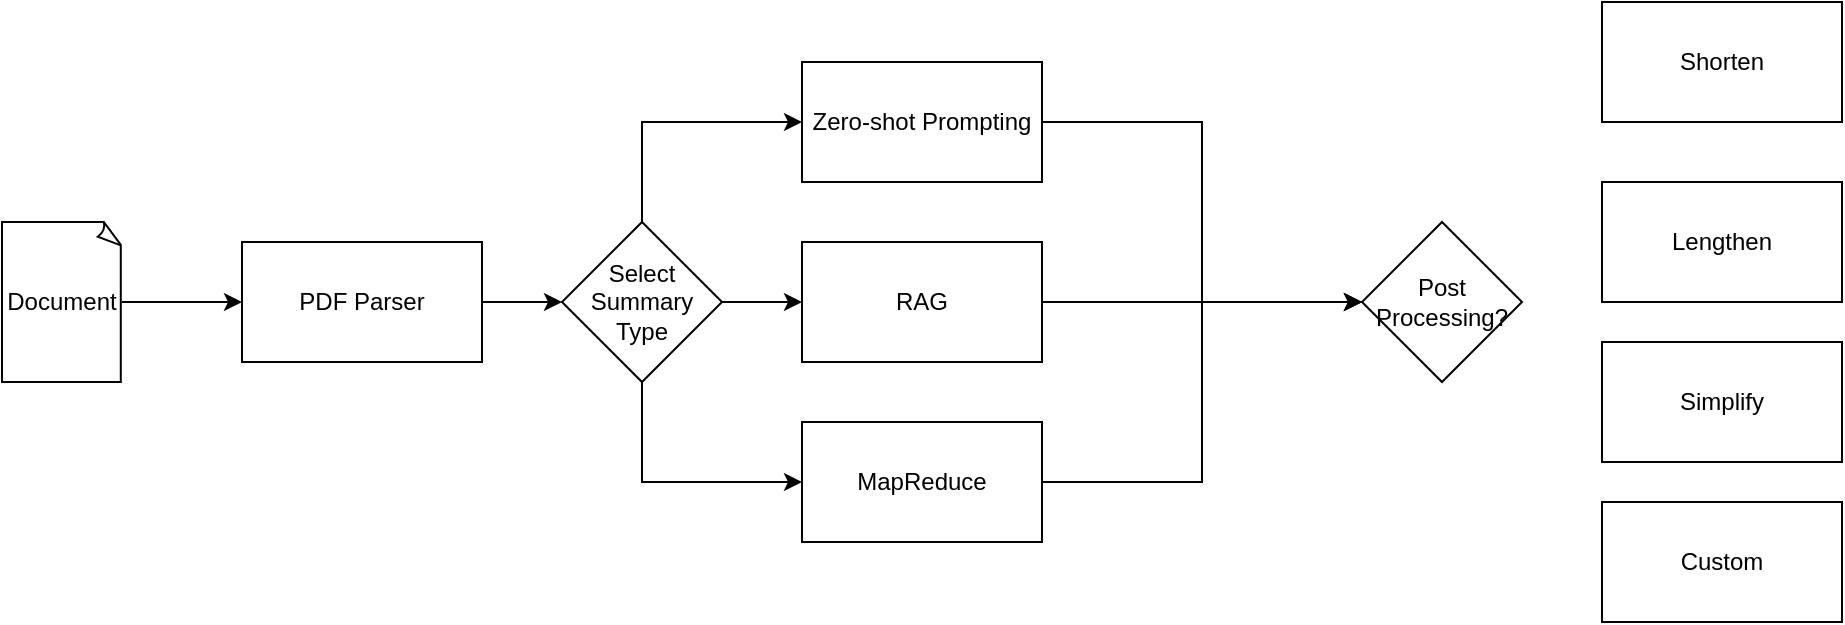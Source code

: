 <mxfile version="28.1.2">
  <diagram name="Page-1" id="bEQ5W3FhCCr41BRFlNdV">
    <mxGraphModel dx="1661" dy="1127" grid="1" gridSize="10" guides="1" tooltips="1" connect="1" arrows="1" fold="1" page="0" pageScale="1" pageWidth="827" pageHeight="1169" math="0" shadow="0">
      <root>
        <mxCell id="0" />
        <mxCell id="1" parent="0" />
        <mxCell id="lDg5gkZH3aKgAYBEqmsW-6" value="" style="edgeStyle=orthogonalEdgeStyle;rounded=0;orthogonalLoop=1;jettySize=auto;html=1;" edge="1" parent="1" source="lDg5gkZH3aKgAYBEqmsW-4" target="lDg5gkZH3aKgAYBEqmsW-5">
          <mxGeometry relative="1" as="geometry" />
        </mxCell>
        <mxCell id="lDg5gkZH3aKgAYBEqmsW-4" value="Document" style="whiteSpace=wrap;html=1;shape=mxgraph.basic.document" vertex="1" parent="1">
          <mxGeometry x="-120" y="-40" width="60" height="80" as="geometry" />
        </mxCell>
        <mxCell id="lDg5gkZH3aKgAYBEqmsW-10" value="" style="edgeStyle=orthogonalEdgeStyle;rounded=0;orthogonalLoop=1;jettySize=auto;html=1;" edge="1" parent="1" source="lDg5gkZH3aKgAYBEqmsW-5" target="lDg5gkZH3aKgAYBEqmsW-9">
          <mxGeometry relative="1" as="geometry" />
        </mxCell>
        <mxCell id="lDg5gkZH3aKgAYBEqmsW-5" value="PDF Parser" style="whiteSpace=wrap;html=1;" vertex="1" parent="1">
          <mxGeometry y="-30" width="120" height="60" as="geometry" />
        </mxCell>
        <mxCell id="lDg5gkZH3aKgAYBEqmsW-14" style="edgeStyle=orthogonalEdgeStyle;rounded=0;orthogonalLoop=1;jettySize=auto;html=1;entryX=0;entryY=0.5;entryDx=0;entryDy=0;" edge="1" parent="1" source="lDg5gkZH3aKgAYBEqmsW-9" target="lDg5gkZH3aKgAYBEqmsW-13">
          <mxGeometry relative="1" as="geometry">
            <Array as="points">
              <mxPoint x="200" y="-90" />
            </Array>
          </mxGeometry>
        </mxCell>
        <mxCell id="lDg5gkZH3aKgAYBEqmsW-15" style="edgeStyle=orthogonalEdgeStyle;rounded=0;orthogonalLoop=1;jettySize=auto;html=1;" edge="1" parent="1" source="lDg5gkZH3aKgAYBEqmsW-9" target="lDg5gkZH3aKgAYBEqmsW-11">
          <mxGeometry relative="1" as="geometry" />
        </mxCell>
        <mxCell id="lDg5gkZH3aKgAYBEqmsW-16" style="edgeStyle=orthogonalEdgeStyle;rounded=0;orthogonalLoop=1;jettySize=auto;html=1;entryX=0;entryY=0.5;entryDx=0;entryDy=0;" edge="1" parent="1" source="lDg5gkZH3aKgAYBEqmsW-9" target="lDg5gkZH3aKgAYBEqmsW-12">
          <mxGeometry relative="1" as="geometry">
            <Array as="points">
              <mxPoint x="200" y="90" />
            </Array>
          </mxGeometry>
        </mxCell>
        <mxCell id="lDg5gkZH3aKgAYBEqmsW-9" value="Select Summary Type" style="rhombus;whiteSpace=wrap;html=1;" vertex="1" parent="1">
          <mxGeometry x="160" y="-40" width="80" height="80" as="geometry" />
        </mxCell>
        <mxCell id="lDg5gkZH3aKgAYBEqmsW-19" style="edgeStyle=orthogonalEdgeStyle;rounded=0;orthogonalLoop=1;jettySize=auto;html=1;entryX=0;entryY=0.5;entryDx=0;entryDy=0;" edge="1" parent="1" source="lDg5gkZH3aKgAYBEqmsW-11" target="lDg5gkZH3aKgAYBEqmsW-17">
          <mxGeometry relative="1" as="geometry" />
        </mxCell>
        <mxCell id="lDg5gkZH3aKgAYBEqmsW-11" value="RAG" style="rounded=0;whiteSpace=wrap;html=1;" vertex="1" parent="1">
          <mxGeometry x="280" y="-30" width="120" height="60" as="geometry" />
        </mxCell>
        <mxCell id="lDg5gkZH3aKgAYBEqmsW-20" style="edgeStyle=orthogonalEdgeStyle;rounded=0;orthogonalLoop=1;jettySize=auto;html=1;entryX=0;entryY=0.5;entryDx=0;entryDy=0;" edge="1" parent="1" source="lDg5gkZH3aKgAYBEqmsW-12" target="lDg5gkZH3aKgAYBEqmsW-17">
          <mxGeometry relative="1" as="geometry" />
        </mxCell>
        <mxCell id="lDg5gkZH3aKgAYBEqmsW-12" value="MapReduce" style="rounded=0;whiteSpace=wrap;html=1;" vertex="1" parent="1">
          <mxGeometry x="280" y="60" width="120" height="60" as="geometry" />
        </mxCell>
        <mxCell id="lDg5gkZH3aKgAYBEqmsW-18" style="edgeStyle=orthogonalEdgeStyle;rounded=0;orthogonalLoop=1;jettySize=auto;html=1;entryX=0;entryY=0.5;entryDx=0;entryDy=0;" edge="1" parent="1" source="lDg5gkZH3aKgAYBEqmsW-13" target="lDg5gkZH3aKgAYBEqmsW-17">
          <mxGeometry relative="1" as="geometry" />
        </mxCell>
        <mxCell id="lDg5gkZH3aKgAYBEqmsW-13" value="Zero-shot Prompting" style="rounded=0;whiteSpace=wrap;html=1;" vertex="1" parent="1">
          <mxGeometry x="280" y="-120" width="120" height="60" as="geometry" />
        </mxCell>
        <mxCell id="lDg5gkZH3aKgAYBEqmsW-17" value="Post Processing?" style="rhombus;whiteSpace=wrap;html=1;" vertex="1" parent="1">
          <mxGeometry x="560" y="-40" width="80" height="80" as="geometry" />
        </mxCell>
        <mxCell id="lDg5gkZH3aKgAYBEqmsW-21" value="Lengthen" style="rounded=0;whiteSpace=wrap;html=1;" vertex="1" parent="1">
          <mxGeometry x="680" y="-60" width="120" height="60" as="geometry" />
        </mxCell>
        <mxCell id="lDg5gkZH3aKgAYBEqmsW-22" value="Shorten" style="rounded=0;whiteSpace=wrap;html=1;" vertex="1" parent="1">
          <mxGeometry x="680" y="-150" width="120" height="60" as="geometry" />
        </mxCell>
        <mxCell id="lDg5gkZH3aKgAYBEqmsW-23" value="Simplify" style="rounded=0;whiteSpace=wrap;html=1;" vertex="1" parent="1">
          <mxGeometry x="680" y="20" width="120" height="60" as="geometry" />
        </mxCell>
        <mxCell id="lDg5gkZH3aKgAYBEqmsW-24" value="Custom" style="rounded=0;whiteSpace=wrap;html=1;" vertex="1" parent="1">
          <mxGeometry x="680" y="100" width="120" height="60" as="geometry" />
        </mxCell>
      </root>
    </mxGraphModel>
  </diagram>
</mxfile>
